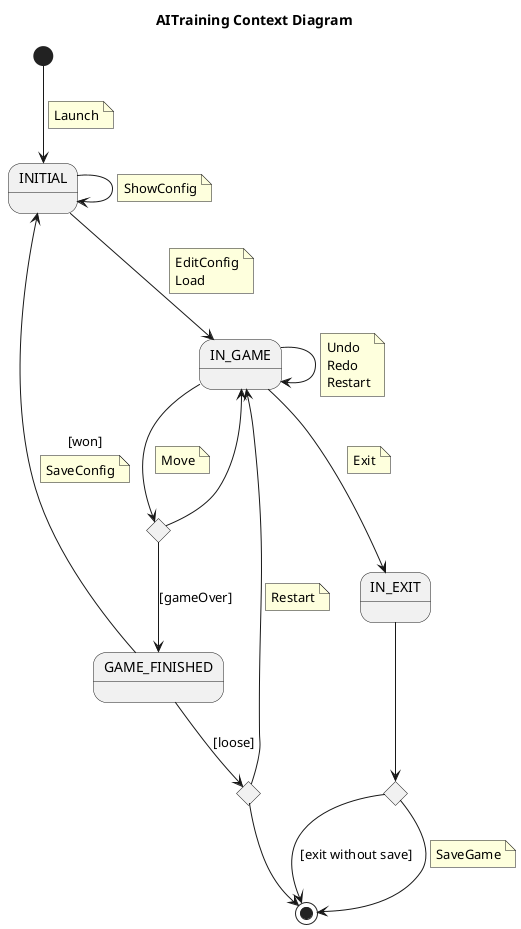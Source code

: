 @startuml AITrainingContextDiagram
title AITraining Context Diagram
state INITIAL
state IN_GAME
state GAME_FINISHED
state IF <<choice>>
state IF2 <<choice>>
state IF3 <<choice>>

[*] --> INITIAL
note on link
    Launch
end note

INITIAL --> INITIAL
    note on link
        ShowConfig
    end note

INITIAL --> IN_GAME
    note on link
        EditConfig
        Load
    end note
IN_GAME --> IN_GAME
    note on link
        Undo
        Redo
        Restart
    end note

IN_GAME --> IF3
    note on link
        Move
    end note

IF3 --> IN_GAME
IF3 --> GAME_FINISHED : [gameOver]

IN_EXIT -->IF
IF -->[*]
    note on link
        SaveGame
    end note

IF --> [*] : [exit without save]

IN_GAME -->IN_EXIT
    note on link
        Exit
    end note

GAME_FINISHED --> IF2 : [loose]

IF2 --> IN_GAME
    note on link
        Restart
    end note

GAME_FINISHED --> INITIAL : [won]
    note on link
        SaveConfig
    end note
IF2 --> [*]

@enduml